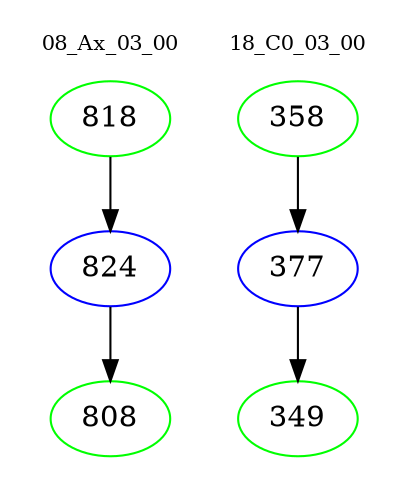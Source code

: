 digraph{
subgraph cluster_0 {
color = white
label = "08_Ax_03_00";
fontsize=10;
T0_818 [label="818", color="green"]
T0_818 -> T0_824 [color="black"]
T0_824 [label="824", color="blue"]
T0_824 -> T0_808 [color="black"]
T0_808 [label="808", color="green"]
}
subgraph cluster_1 {
color = white
label = "18_C0_03_00";
fontsize=10;
T1_358 [label="358", color="green"]
T1_358 -> T1_377 [color="black"]
T1_377 [label="377", color="blue"]
T1_377 -> T1_349 [color="black"]
T1_349 [label="349", color="green"]
}
}
